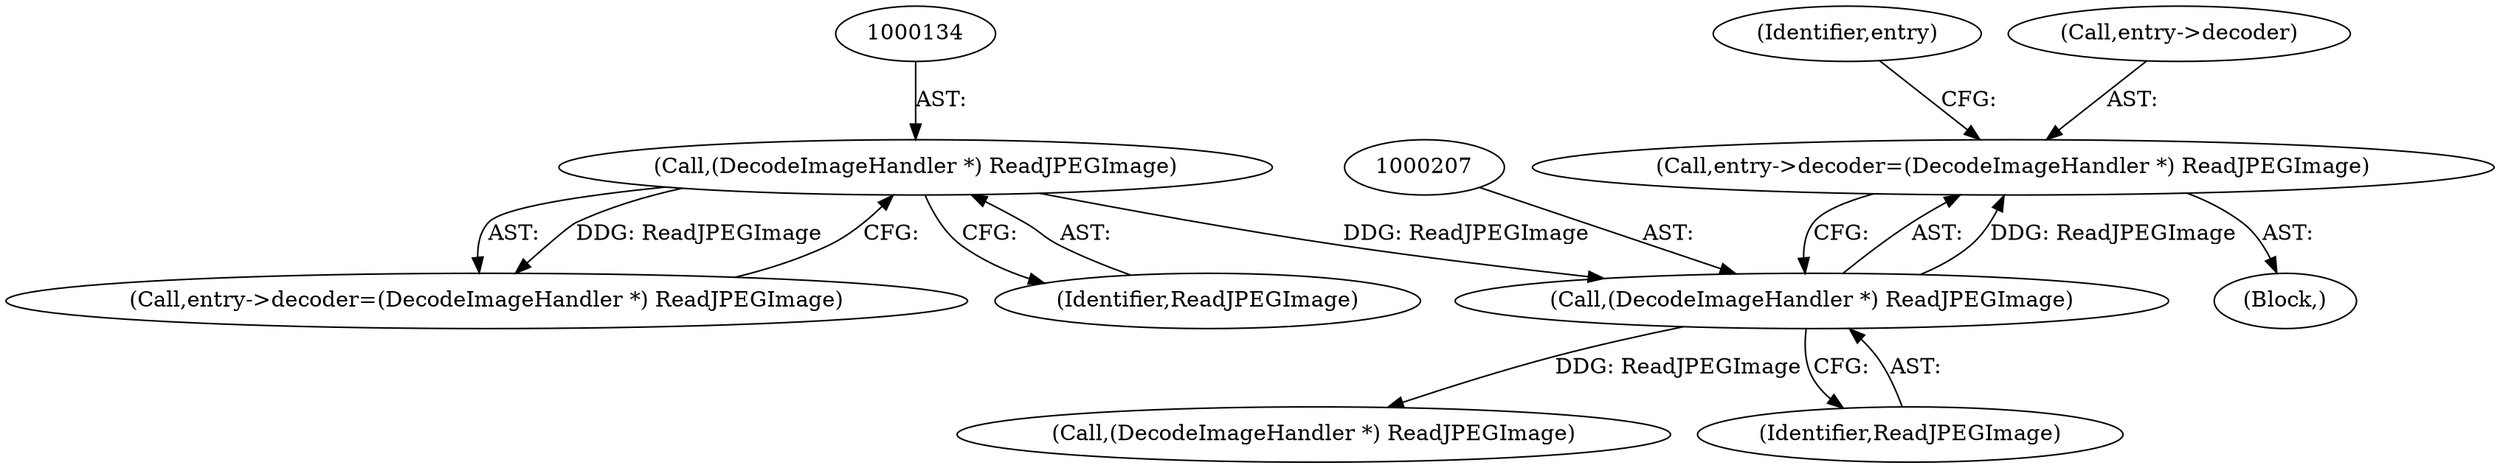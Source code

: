 digraph "0_ImageMagick_948356eec65aea91995d4b7cc487d197d2c5f602_0@pointer" {
"1000202" [label="(Call,entry->decoder=(DecodeImageHandler *) ReadJPEGImage)"];
"1000206" [label="(Call,(DecodeImageHandler *) ReadJPEGImage)"];
"1000133" [label="(Call,(DecodeImageHandler *) ReadJPEGImage)"];
"1000133" [label="(Call,(DecodeImageHandler *) ReadJPEGImage)"];
"1000129" [label="(Call,entry->decoder=(DecodeImageHandler *) ReadJPEGImage)"];
"1000135" [label="(Identifier,ReadJPEGImage)"];
"1000202" [label="(Call,entry->decoder=(DecodeImageHandler *) ReadJPEGImage)"];
"1000211" [label="(Identifier,entry)"];
"1000279" [label="(Call,(DecodeImageHandler *) ReadJPEGImage)"];
"1000206" [label="(Call,(DecodeImageHandler *) ReadJPEGImage)"];
"1000208" [label="(Identifier,ReadJPEGImage)"];
"1000102" [label="(Block,)"];
"1000203" [label="(Call,entry->decoder)"];
"1000202" -> "1000102"  [label="AST: "];
"1000202" -> "1000206"  [label="CFG: "];
"1000203" -> "1000202"  [label="AST: "];
"1000206" -> "1000202"  [label="AST: "];
"1000211" -> "1000202"  [label="CFG: "];
"1000206" -> "1000202"  [label="DDG: ReadJPEGImage"];
"1000206" -> "1000208"  [label="CFG: "];
"1000207" -> "1000206"  [label="AST: "];
"1000208" -> "1000206"  [label="AST: "];
"1000133" -> "1000206"  [label="DDG: ReadJPEGImage"];
"1000206" -> "1000279"  [label="DDG: ReadJPEGImage"];
"1000133" -> "1000129"  [label="AST: "];
"1000133" -> "1000135"  [label="CFG: "];
"1000134" -> "1000133"  [label="AST: "];
"1000135" -> "1000133"  [label="AST: "];
"1000129" -> "1000133"  [label="CFG: "];
"1000133" -> "1000129"  [label="DDG: ReadJPEGImage"];
}
